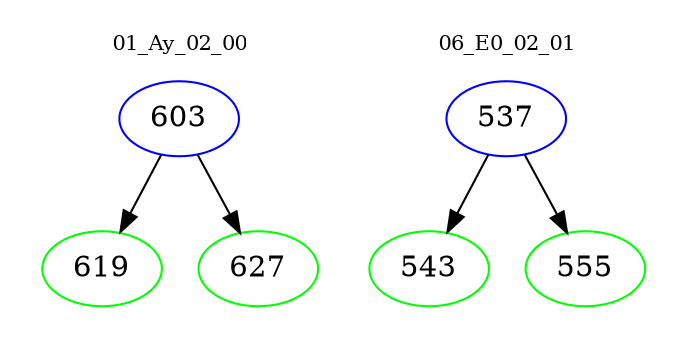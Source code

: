 digraph{
subgraph cluster_0 {
color = white
label = "01_Ay_02_00";
fontsize=10;
T0_603 [label="603", color="blue"]
T0_603 -> T0_619 [color="black"]
T0_619 [label="619", color="green"]
T0_603 -> T0_627 [color="black"]
T0_627 [label="627", color="green"]
}
subgraph cluster_1 {
color = white
label = "06_E0_02_01";
fontsize=10;
T1_537 [label="537", color="blue"]
T1_537 -> T1_543 [color="black"]
T1_543 [label="543", color="green"]
T1_537 -> T1_555 [color="black"]
T1_555 [label="555", color="green"]
}
}
